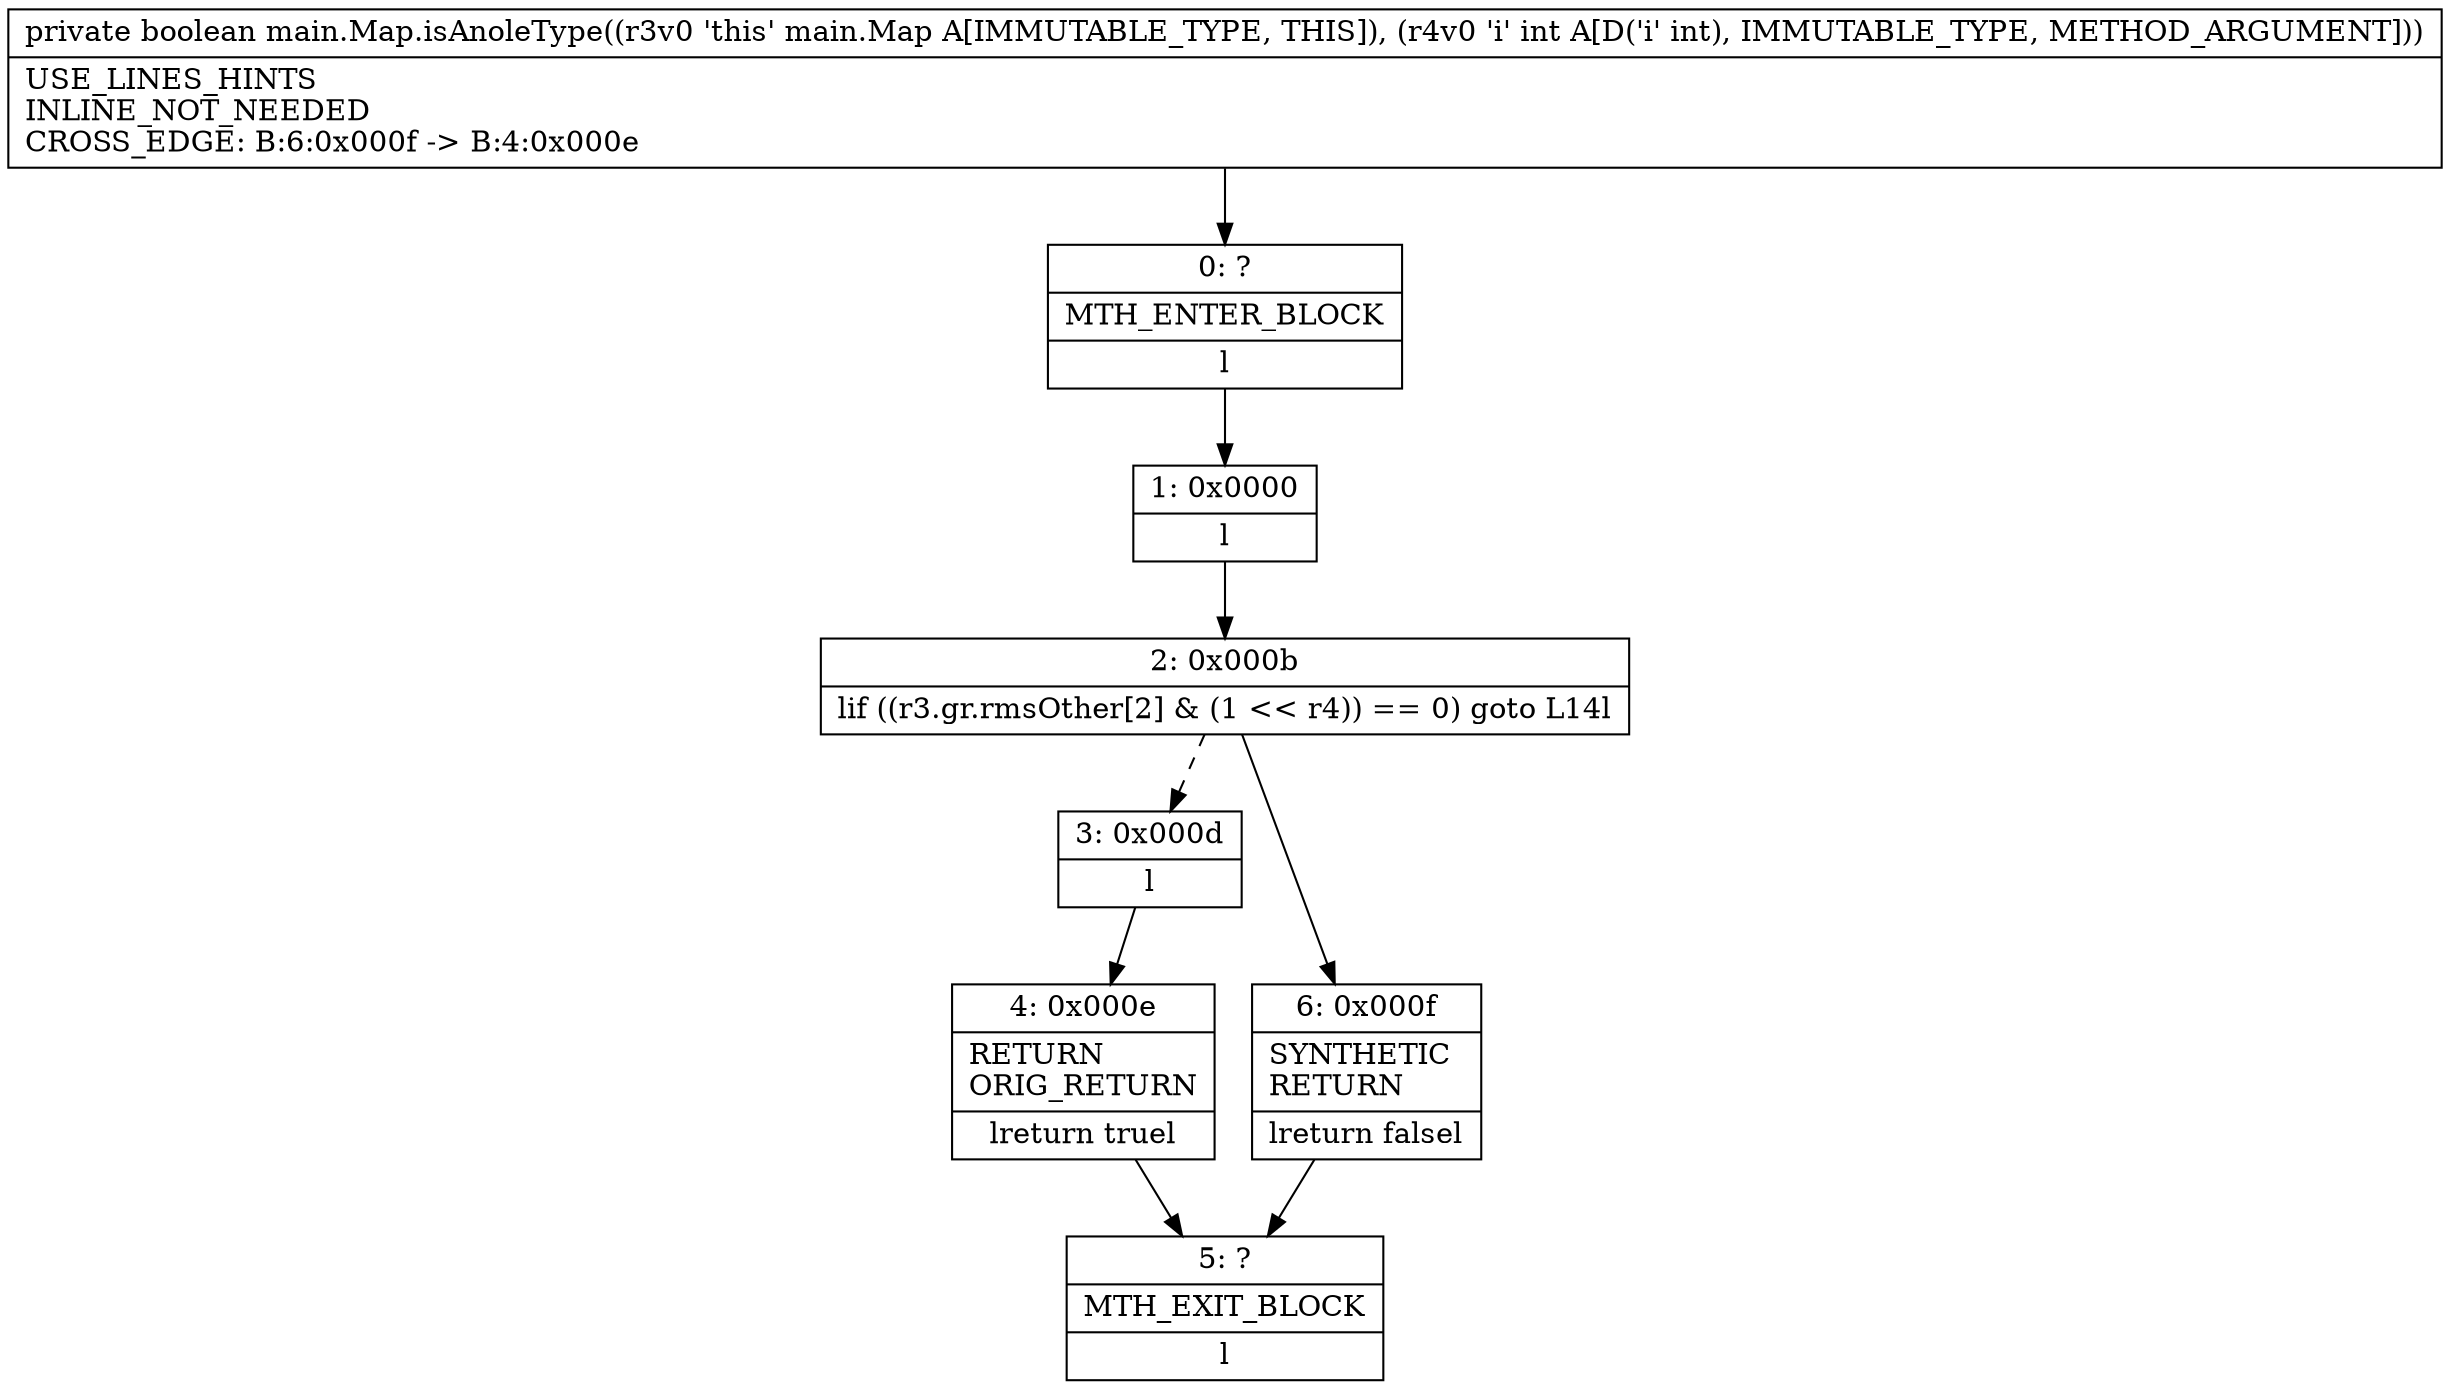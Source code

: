 digraph "CFG formain.Map.isAnoleType(I)Z" {
Node_0 [shape=record,label="{0\:\ ?|MTH_ENTER_BLOCK\l|l}"];
Node_1 [shape=record,label="{1\:\ 0x0000|l}"];
Node_2 [shape=record,label="{2\:\ 0x000b|lif ((r3.gr.rmsOther[2] & (1 \<\< r4)) == 0) goto L14l}"];
Node_3 [shape=record,label="{3\:\ 0x000d|l}"];
Node_4 [shape=record,label="{4\:\ 0x000e|RETURN\lORIG_RETURN\l|lreturn truel}"];
Node_5 [shape=record,label="{5\:\ ?|MTH_EXIT_BLOCK\l|l}"];
Node_6 [shape=record,label="{6\:\ 0x000f|SYNTHETIC\lRETURN\l|lreturn falsel}"];
MethodNode[shape=record,label="{private boolean main.Map.isAnoleType((r3v0 'this' main.Map A[IMMUTABLE_TYPE, THIS]), (r4v0 'i' int A[D('i' int), IMMUTABLE_TYPE, METHOD_ARGUMENT]))  | USE_LINES_HINTS\lINLINE_NOT_NEEDED\lCROSS_EDGE: B:6:0x000f \-\> B:4:0x000e\l}"];
MethodNode -> Node_0;
Node_0 -> Node_1;
Node_1 -> Node_2;
Node_2 -> Node_3[style=dashed];
Node_2 -> Node_6;
Node_3 -> Node_4;
Node_4 -> Node_5;
Node_6 -> Node_5;
}

